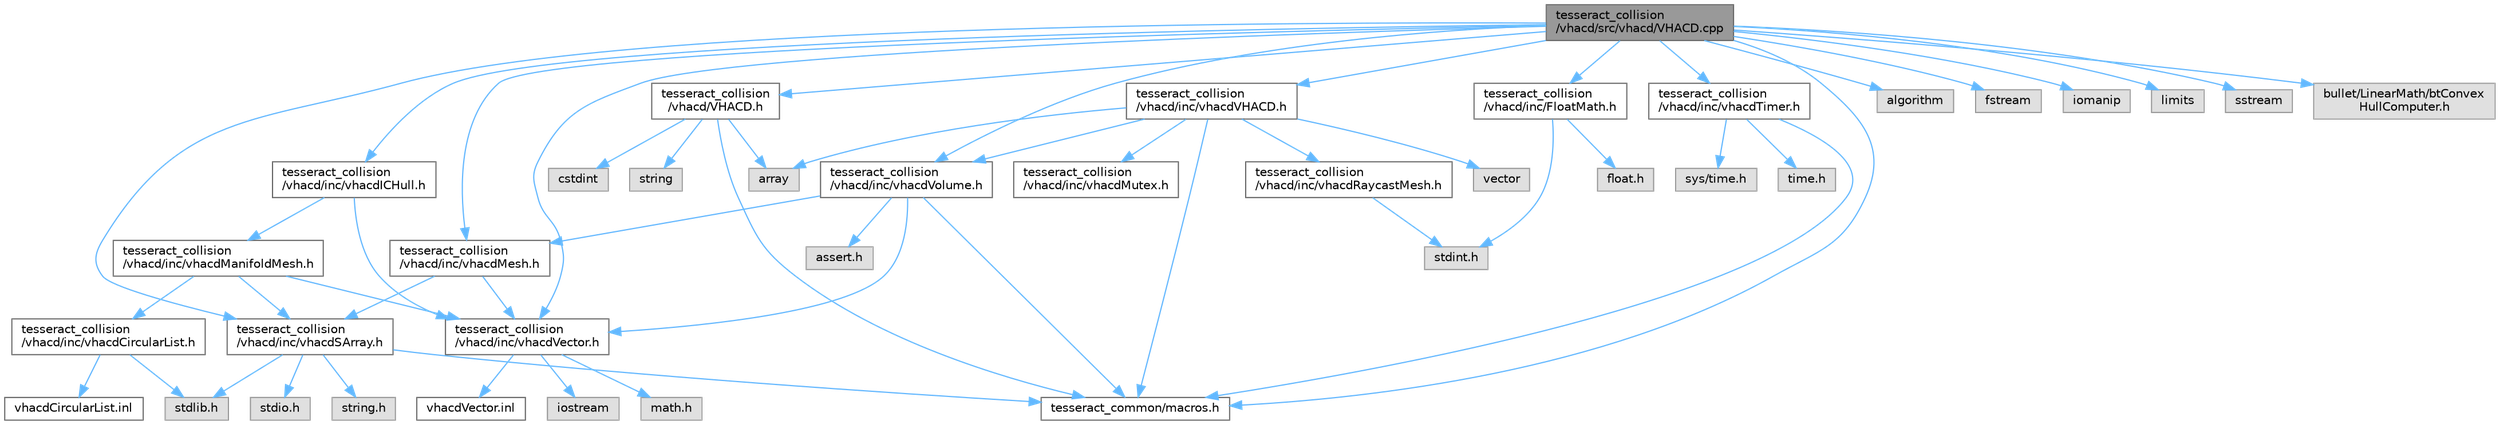 digraph "tesseract_collision/vhacd/src/vhacd/VHACD.cpp"
{
 // LATEX_PDF_SIZE
  bgcolor="transparent";
  edge [fontname=Helvetica,fontsize=10,labelfontname=Helvetica,labelfontsize=10];
  node [fontname=Helvetica,fontsize=10,shape=box,height=0.2,width=0.4];
  Node1 [label="tesseract_collision\l/vhacd/src/vhacd/VHACD.cpp",height=0.2,width=0.4,color="gray40", fillcolor="grey60", style="filled", fontcolor="black",tooltip=" "];
  Node1 -> Node2 [color="steelblue1",style="solid"];
  Node2 [label="tesseract_common/macros.h",height=0.2,width=0.4,color="grey40", fillcolor="white", style="filled",URL="$de/d3c/macros_8h.html",tooltip="Common Tesseract Macros."];
  Node1 -> Node3 [color="steelblue1",style="solid"];
  Node3 [label="algorithm",height=0.2,width=0.4,color="grey60", fillcolor="#E0E0E0", style="filled",tooltip=" "];
  Node1 -> Node4 [color="steelblue1",style="solid"];
  Node4 [label="fstream",height=0.2,width=0.4,color="grey60", fillcolor="#E0E0E0", style="filled",tooltip=" "];
  Node1 -> Node5 [color="steelblue1",style="solid"];
  Node5 [label="iomanip",height=0.2,width=0.4,color="grey60", fillcolor="#E0E0E0", style="filled",tooltip=" "];
  Node1 -> Node6 [color="steelblue1",style="solid"];
  Node6 [label="limits",height=0.2,width=0.4,color="grey60", fillcolor="#E0E0E0", style="filled",tooltip=" "];
  Node1 -> Node7 [color="steelblue1",style="solid"];
  Node7 [label="sstream",height=0.2,width=0.4,color="grey60", fillcolor="#E0E0E0", style="filled",tooltip=" "];
  Node1 -> Node8 [color="steelblue1",style="solid"];
  Node8 [label="tesseract_collision\l/vhacd/VHACD.h",height=0.2,width=0.4,color="grey40", fillcolor="white", style="filled",URL="$d0/dc4/VHACD_8h.html",tooltip=" "];
  Node8 -> Node2 [color="steelblue1",style="solid"];
  Node8 -> Node9 [color="steelblue1",style="solid"];
  Node9 [label="cstdint",height=0.2,width=0.4,color="grey60", fillcolor="#E0E0E0", style="filled",tooltip=" "];
  Node8 -> Node10 [color="steelblue1",style="solid"];
  Node10 [label="array",height=0.2,width=0.4,color="grey60", fillcolor="#E0E0E0", style="filled",tooltip=" "];
  Node8 -> Node11 [color="steelblue1",style="solid"];
  Node11 [label="string",height=0.2,width=0.4,color="grey60", fillcolor="#E0E0E0", style="filled",tooltip=" "];
  Node1 -> Node12 [color="steelblue1",style="solid"];
  Node12 [label="tesseract_collision\l/vhacd/inc/vhacdICHull.h",height=0.2,width=0.4,color="grey40", fillcolor="white", style="filled",URL="$dc/d17/vhacdICHull_8h.html",tooltip=" "];
  Node12 -> Node13 [color="steelblue1",style="solid"];
  Node13 [label="tesseract_collision\l/vhacd/inc/vhacdManifoldMesh.h",height=0.2,width=0.4,color="grey40", fillcolor="white", style="filled",URL="$d7/dbb/vhacdManifoldMesh_8h.html",tooltip=" "];
  Node13 -> Node14 [color="steelblue1",style="solid"];
  Node14 [label="tesseract_collision\l/vhacd/inc/vhacdCircularList.h",height=0.2,width=0.4,color="grey40", fillcolor="white", style="filled",URL="$d9/d06/vhacdCircularList_8h.html",tooltip=" "];
  Node14 -> Node15 [color="steelblue1",style="solid"];
  Node15 [label="stdlib.h",height=0.2,width=0.4,color="grey60", fillcolor="#E0E0E0", style="filled",tooltip=" "];
  Node14 -> Node16 [color="steelblue1",style="solid"];
  Node16 [label="vhacdCircularList.inl",height=0.2,width=0.4,color="grey40", fillcolor="white", style="filled",URL="$d6/df9/vhacdCircularList_8inl.html",tooltip=" "];
  Node13 -> Node17 [color="steelblue1",style="solid"];
  Node17 [label="tesseract_collision\l/vhacd/inc/vhacdSArray.h",height=0.2,width=0.4,color="grey40", fillcolor="white", style="filled",URL="$d3/d6e/vhacdSArray_8h.html",tooltip=" "];
  Node17 -> Node2 [color="steelblue1",style="solid"];
  Node17 -> Node18 [color="steelblue1",style="solid"];
  Node18 [label="stdio.h",height=0.2,width=0.4,color="grey60", fillcolor="#E0E0E0", style="filled",tooltip=" "];
  Node17 -> Node15 [color="steelblue1",style="solid"];
  Node17 -> Node19 [color="steelblue1",style="solid"];
  Node19 [label="string.h",height=0.2,width=0.4,color="grey60", fillcolor="#E0E0E0", style="filled",tooltip=" "];
  Node13 -> Node20 [color="steelblue1",style="solid"];
  Node20 [label="tesseract_collision\l/vhacd/inc/vhacdVector.h",height=0.2,width=0.4,color="grey40", fillcolor="white", style="filled",URL="$d8/dde/vhacdVector_8h.html",tooltip=" "];
  Node20 -> Node21 [color="steelblue1",style="solid"];
  Node21 [label="iostream",height=0.2,width=0.4,color="grey60", fillcolor="#E0E0E0", style="filled",tooltip=" "];
  Node20 -> Node22 [color="steelblue1",style="solid"];
  Node22 [label="math.h",height=0.2,width=0.4,color="grey60", fillcolor="#E0E0E0", style="filled",tooltip=" "];
  Node20 -> Node23 [color="steelblue1",style="solid"];
  Node23 [label="vhacdVector.inl",height=0.2,width=0.4,color="grey40", fillcolor="white", style="filled",URL="$db/d49/vhacdVector_8inl.html",tooltip=" "];
  Node12 -> Node20 [color="steelblue1",style="solid"];
  Node1 -> Node24 [color="steelblue1",style="solid"];
  Node24 [label="tesseract_collision\l/vhacd/inc/vhacdMesh.h",height=0.2,width=0.4,color="grey40", fillcolor="white", style="filled",URL="$df/dbe/vhacdMesh_8h.html",tooltip=" "];
  Node24 -> Node17 [color="steelblue1",style="solid"];
  Node24 -> Node20 [color="steelblue1",style="solid"];
  Node1 -> Node17 [color="steelblue1",style="solid"];
  Node1 -> Node25 [color="steelblue1",style="solid"];
  Node25 [label="tesseract_collision\l/vhacd/inc/vhacdTimer.h",height=0.2,width=0.4,color="grey40", fillcolor="white", style="filled",URL="$dc/d02/vhacdTimer_8h.html",tooltip=" "];
  Node25 -> Node2 [color="steelblue1",style="solid"];
  Node25 -> Node26 [color="steelblue1",style="solid"];
  Node26 [label="sys/time.h",height=0.2,width=0.4,color="grey60", fillcolor="#E0E0E0", style="filled",tooltip=" "];
  Node25 -> Node27 [color="steelblue1",style="solid"];
  Node27 [label="time.h",height=0.2,width=0.4,color="grey60", fillcolor="#E0E0E0", style="filled",tooltip=" "];
  Node1 -> Node28 [color="steelblue1",style="solid"];
  Node28 [label="tesseract_collision\l/vhacd/inc/vhacdVHACD.h",height=0.2,width=0.4,color="grey40", fillcolor="white", style="filled",URL="$d2/da1/vhacdVHACD_8h.html",tooltip=" "];
  Node28 -> Node2 [color="steelblue1",style="solid"];
  Node28 -> Node29 [color="steelblue1",style="solid"];
  Node29 [label="tesseract_collision\l/vhacd/inc/vhacdMutex.h",height=0.2,width=0.4,color="grey40", fillcolor="white", style="filled",URL="$d9/d92/vhacdMutex_8h.html",tooltip=" "];
  Node28 -> Node30 [color="steelblue1",style="solid"];
  Node30 [label="tesseract_collision\l/vhacd/inc/vhacdVolume.h",height=0.2,width=0.4,color="grey40", fillcolor="white", style="filled",URL="$de/d3c/vhacdVolume_8h.html",tooltip=" "];
  Node30 -> Node2 [color="steelblue1",style="solid"];
  Node30 -> Node24 [color="steelblue1",style="solid"];
  Node30 -> Node20 [color="steelblue1",style="solid"];
  Node30 -> Node31 [color="steelblue1",style="solid"];
  Node31 [label="assert.h",height=0.2,width=0.4,color="grey60", fillcolor="#E0E0E0", style="filled",tooltip=" "];
  Node28 -> Node32 [color="steelblue1",style="solid"];
  Node32 [label="tesseract_collision\l/vhacd/inc/vhacdRaycastMesh.h",height=0.2,width=0.4,color="grey40", fillcolor="white", style="filled",URL="$dd/d65/vhacdRaycastMesh_8h.html",tooltip=" "];
  Node32 -> Node33 [color="steelblue1",style="solid"];
  Node33 [label="stdint.h",height=0.2,width=0.4,color="grey60", fillcolor="#E0E0E0", style="filled",tooltip=" "];
  Node28 -> Node34 [color="steelblue1",style="solid"];
  Node34 [label="vector",height=0.2,width=0.4,color="grey60", fillcolor="#E0E0E0", style="filled",tooltip=" "];
  Node28 -> Node10 [color="steelblue1",style="solid"];
  Node1 -> Node20 [color="steelblue1",style="solid"];
  Node1 -> Node30 [color="steelblue1",style="solid"];
  Node1 -> Node35 [color="steelblue1",style="solid"];
  Node35 [label="tesseract_collision\l/vhacd/inc/FloatMath.h",height=0.2,width=0.4,color="grey40", fillcolor="white", style="filled",URL="$d7/de1/FloatMath_8h.html",tooltip=" "];
  Node35 -> Node36 [color="steelblue1",style="solid"];
  Node36 [label="float.h",height=0.2,width=0.4,color="grey60", fillcolor="#E0E0E0", style="filled",tooltip=" "];
  Node35 -> Node33 [color="steelblue1",style="solid"];
  Node1 -> Node37 [color="steelblue1",style="solid"];
  Node37 [label="bullet/LinearMath/btConvex\lHullComputer.h",height=0.2,width=0.4,color="grey60", fillcolor="#E0E0E0", style="filled",tooltip=" "];
}
